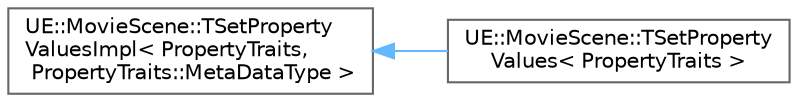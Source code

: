 digraph "Graphical Class Hierarchy"
{
 // INTERACTIVE_SVG=YES
 // LATEX_PDF_SIZE
  bgcolor="transparent";
  edge [fontname=Helvetica,fontsize=10,labelfontname=Helvetica,labelfontsize=10];
  node [fontname=Helvetica,fontsize=10,shape=box,height=0.2,width=0.4];
  rankdir="LR";
  Node0 [id="Node000000",label="UE::MovieScene::TSetProperty\lValuesImpl\< PropertyTraits,\l PropertyTraits::MetaDataType \>",height=0.2,width=0.4,color="grey40", fillcolor="white", style="filled",URL="$d4/dde/structUE_1_1MovieScene_1_1TSetPropertyValuesImpl.html",tooltip=" "];
  Node0 -> Node1 [id="edge9657_Node000000_Node000001",dir="back",color="steelblue1",style="solid",tooltip=" "];
  Node1 [id="Node000001",label="UE::MovieScene::TSetProperty\lValues\< PropertyTraits \>",height=0.2,width=0.4,color="grey40", fillcolor="white", style="filled",URL="$d7/d72/structUE_1_1MovieScene_1_1TSetPropertyValues.html",tooltip="Stateless entity task that will apply values to properties."];
}
